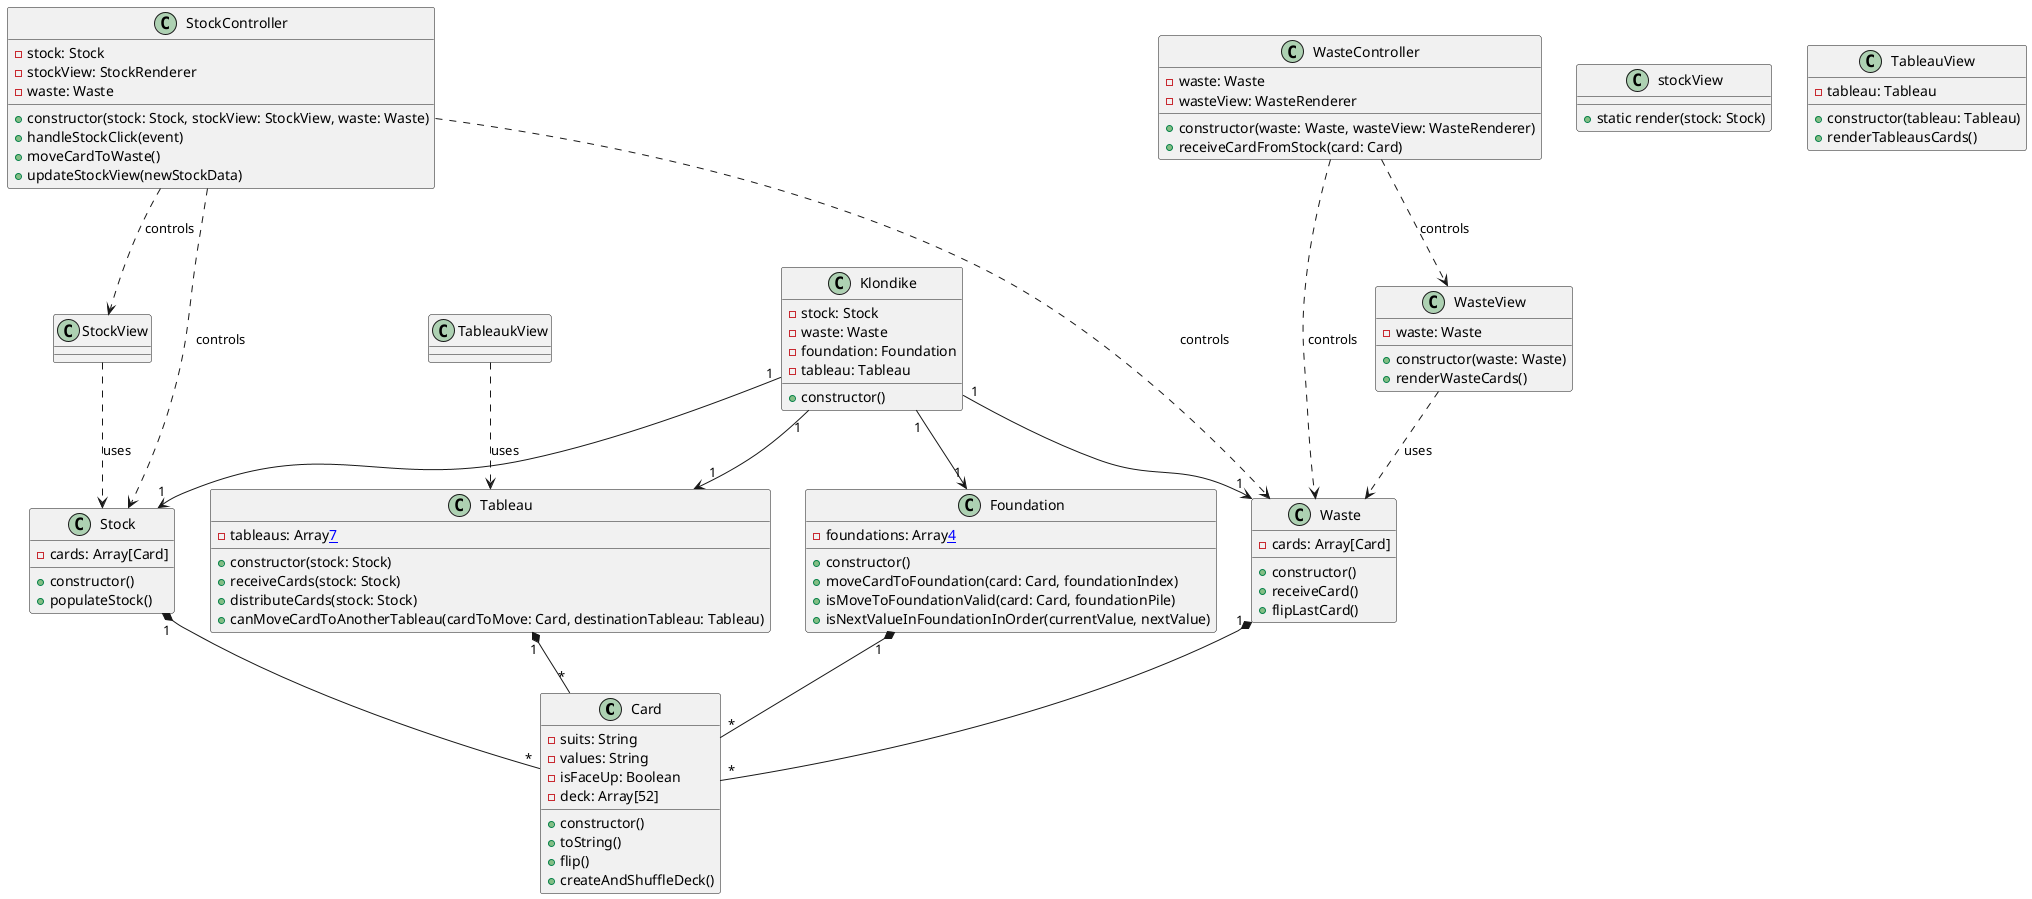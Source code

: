 @startuml klondike_v9

class Card {
  - suits: String
  - values: String
  - isFaceUp: Boolean
  - deck: Array[52]
  + constructor()
  + toString()
  + flip()
  + createAndShuffleDeck()
}

class Klondike {
  - stock: Stock
  - waste: Waste
  - foundation: Foundation
  - tableau: Tableau
  + constructor()
}

class Stock {
  - cards: Array[Card]
  + constructor()
  + populateStock() 
}

class StockController {
  - stock: Stock
  - stockView: StockRenderer
  - waste: Waste
  + constructor(stock: Stock, stockView: StockView, waste: Waste)
  + handleStockClick(event)
  + moveCardToWaste()
  + updateStockView(newStockData)
}

class stockView {
  + static render(stock: Stock)
}


class Tableau {
  - tableaus: Array[[7]]
  + constructor(stock: Stock)
  + receiveCards(stock: Stock) 
  + distributeCards(stock: Stock)
  + canMoveCardToAnotherTableau(cardToMove: Card, destinationTableau: Tableau)
}

class TableauView {
  - tableau: Tableau
  + constructor(tableau: Tableau)
  + renderTableausCards()
}

class Foundation {
  - foundations: Array[[4]]
  + constructor()
  + moveCardToFoundation(card: Card, foundationIndex)
  + isMoveToFoundationValid(card: Card, foundationPile)
  + isNextValueInFoundationInOrder(currentValue, nextValue)
}

class Waste {
  - cards: Array[Card]
  + constructor()
  + receiveCard()
  + flipLastCard()
}

class WasteView {
  - waste: Waste
  + constructor(waste: Waste)
  + renderWasteCards()
}

class WasteController {
  - waste: Waste
  - wasteView: WasteRenderer
  + constructor(waste: Waste, wasteView: WasteRenderer)
  + receiveCardFromStock(card: Card)
}

Klondike "1" --> "1" Stock
Klondike "1" --> "1" Waste
Klondike "1" --> "1" Foundation
Klondike "1" --> "1" Tableau
Stock "1" *-- "*" Card
Waste "1" *-- "*" Card
Foundation "1" *-- "*" Card
Tableau "1" *-- "*" Card
StockView ..> Stock : uses
TableaukView ..> Tableau : uses
WasteView ..> Waste : uses
StockController ..> Stock : controls
StockController ..> StockView : controls
StockController ..> Waste : controls
WasteController ..> Waste : controls
WasteController ..> WasteView : controls

@enduml

